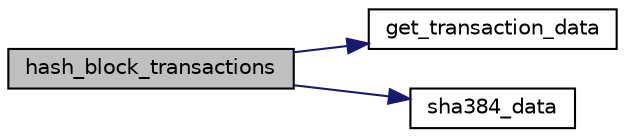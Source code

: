 digraph "hash_block_transactions"
{
 // LATEX_PDF_SIZE
  edge [fontname="Helvetica",fontsize="10",labelfontname="Helvetica",labelfontsize="10"];
  node [fontname="Helvetica",fontsize="10",shape=record];
  rankdir="LR";
  Node1 [label="hash_block_transactions",height=0.2,width=0.4,color="black", fillcolor="grey75", style="filled", fontcolor="black",tooltip="Apply the SHA384 to all block transactions."];
  Node1 -> Node2 [color="midnightblue",fontsize="10",style="solid",fontname="Helvetica"];
  Node2 [label="get_transaction_data",height=0.2,width=0.4,color="black", fillcolor="white", style="filled",URL="$signature_8h.html#a39fc832fd334ecc83d42bdc39e262948",tooltip="Convert transactions to char * buffer."];
  Node1 -> Node3 [color="midnightblue",fontsize="10",style="solid",fontname="Helvetica"];
  Node3 [label="sha384_data",height=0.2,width=0.4,color="black", fillcolor="white", style="filled",URL="$hash_8c.html#a67d06acefe39c395887f87d76bed5ba3",tooltip="Apply the SHA384 algorithm on a 'data' of size 'len_data'."];
}
